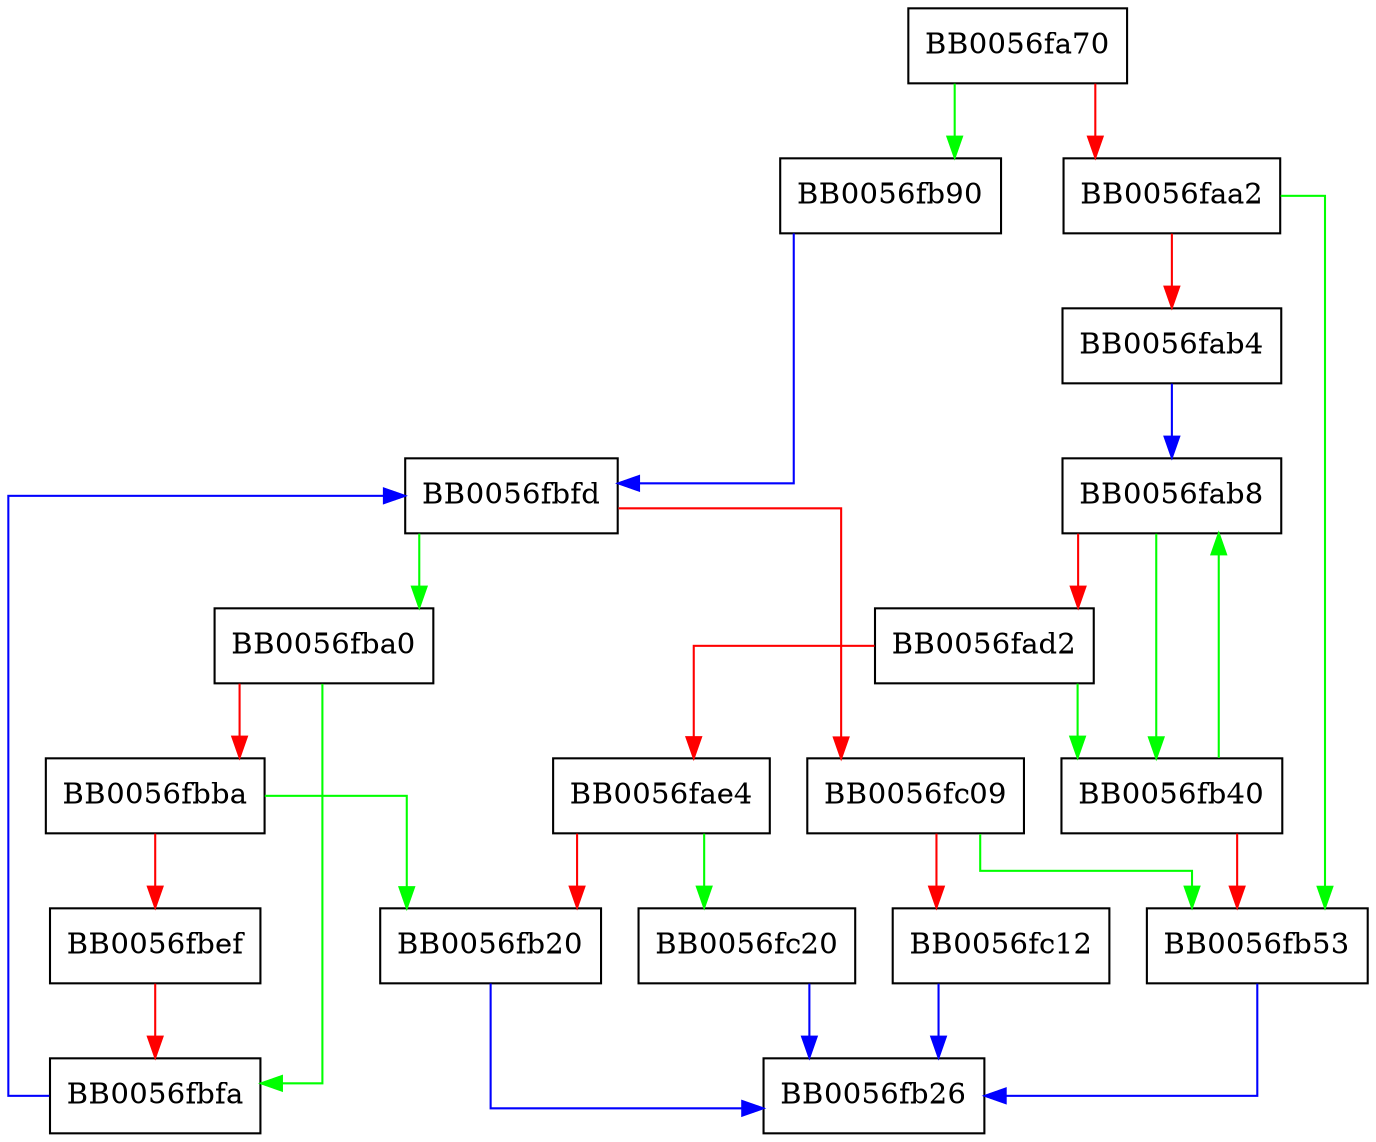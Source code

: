 digraph CMS_decrypt_set1_key {
  node [shape="box"];
  graph [splines=ortho];
  BB0056fa70 -> BB0056fb90 [color="green"];
  BB0056fa70 -> BB0056faa2 [color="red"];
  BB0056faa2 -> BB0056fb53 [color="green"];
  BB0056faa2 -> BB0056fab4 [color="red"];
  BB0056fab4 -> BB0056fab8 [color="blue"];
  BB0056fab8 -> BB0056fb40 [color="green"];
  BB0056fab8 -> BB0056fad2 [color="red"];
  BB0056fad2 -> BB0056fb40 [color="green"];
  BB0056fad2 -> BB0056fae4 [color="red"];
  BB0056fae4 -> BB0056fc20 [color="green"];
  BB0056fae4 -> BB0056fb20 [color="red"];
  BB0056fb20 -> BB0056fb26 [color="blue"];
  BB0056fb40 -> BB0056fab8 [color="green"];
  BB0056fb40 -> BB0056fb53 [color="red"];
  BB0056fb53 -> BB0056fb26 [color="blue"];
  BB0056fb90 -> BB0056fbfd [color="blue"];
  BB0056fba0 -> BB0056fbfa [color="green"];
  BB0056fba0 -> BB0056fbba [color="red"];
  BB0056fbba -> BB0056fb20 [color="green"];
  BB0056fbba -> BB0056fbef [color="red"];
  BB0056fbef -> BB0056fbfa [color="red"];
  BB0056fbfa -> BB0056fbfd [color="blue"];
  BB0056fbfd -> BB0056fba0 [color="green"];
  BB0056fbfd -> BB0056fc09 [color="red"];
  BB0056fc09 -> BB0056fb53 [color="green"];
  BB0056fc09 -> BB0056fc12 [color="red"];
  BB0056fc12 -> BB0056fb26 [color="blue"];
  BB0056fc20 -> BB0056fb26 [color="blue"];
}